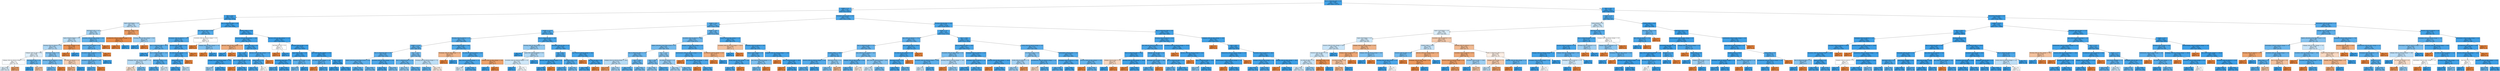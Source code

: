 digraph Tree {
node [shape=box, style="filled", color="black"] ;
0 [label="due_vs_submission_date <= 0.5\ngini = 0.083\nsamples = 153943\nvalue = [6670, 147273]", fillcolor="#399de5f3"] ;
1 [label="weight <= 1.5\ngini = 0.126\nsamples = 70923\nvalue = [4778, 66145]", fillcolor="#399de5ed"] ;
0 -> 1 [labeldistance=2.5, labelangle=45, headlabel="True"] ;
2 [label="date <= 33.0\ngini = 0.037\nsamples = 19112\nvalue = [363, 18749]", fillcolor="#399de5fa"] ;
1 -> 2 ;
3 [label="region_South Region <= 0.5\ngini = 0.474\nsamples = 262\nvalue = [101, 161]", fillcolor="#399de55f"] ;
2 -> 3 ;
4 [label="imd_band_0-10% <= 0.5\ngini = 0.458\nsamples = 245\nvalue = [87, 158]", fillcolor="#399de573"] ;
3 -> 4 ;
5 [label="region_Yorkshire Region <= 0.5\ngini = 0.478\nsamples = 203\nvalue = [80, 123]", fillcolor="#399de559"] ;
4 -> 5 ;
6 [label="forumng_clicks_by_interval <= 0.5\ngini = 0.467\nsamples = 194\nvalue = [72, 122]", fillcolor="#399de569"] ;
5 -> 6 ;
7 [label="subpage_clicks_by_days <= 9.5\ngini = 0.496\nsamples = 103\nvalue = [47, 56]", fillcolor="#399de529"] ;
6 -> 7 ;
8 [label="subpage_clicks_by_interval_change <= 7.5\ngini = 0.5\nsamples = 91\nvalue = [45, 46]", fillcolor="#399de506"] ;
7 -> 8 ;
9 [label="gini = 0.495\nsamples = 80\nvalue = [36, 44]", fillcolor="#399de52e"] ;
8 -> 9 ;
10 [label="gini = 0.298\nsamples = 11\nvalue = [9, 2]", fillcolor="#e58139c6"] ;
8 -> 10 ;
11 [label="imd_band_60-70% <= 0.5\ngini = 0.278\nsamples = 12\nvalue = [2, 10]", fillcolor="#399de5cc"] ;
7 -> 11 ;
12 [label="gini = 0.0\nsamples = 9\nvalue = [0, 9]", fillcolor="#399de5ff"] ;
11 -> 12 ;
13 [label="gini = 0.444\nsamples = 3\nvalue = [2, 1]", fillcolor="#e581397f"] ;
11 -> 13 ;
14 [label="imd_band_10-20% <= 0.5\ngini = 0.399\nsamples = 91\nvalue = [25, 66]", fillcolor="#399de59e"] ;
6 -> 14 ;
15 [label="forumng_clicks_by_interval <= 110.5\ngini = 0.341\nsamples = 78\nvalue = [17, 61]", fillcolor="#399de5b8"] ;
14 -> 15 ;
16 [label="gini = 0.317\nsamples = 76\nvalue = [15, 61]", fillcolor="#399de5c0"] ;
15 -> 16 ;
17 [label="gini = 0.0\nsamples = 2\nvalue = [2, 0]", fillcolor="#e58139ff"] ;
15 -> 17 ;
18 [label="url_clicks_by_interval <= 2.5\ngini = 0.473\nsamples = 13\nvalue = [8, 5]", fillcolor="#e5813960"] ;
14 -> 18 ;
19 [label="gini = 0.397\nsamples = 11\nvalue = [8, 3]", fillcolor="#e581399f"] ;
18 -> 19 ;
20 [label="gini = 0.0\nsamples = 2\nvalue = [0, 2]", fillcolor="#399de5ff"] ;
18 -> 20 ;
21 [label="num_of_prev_attempts <= 0.5\ngini = 0.198\nsamples = 9\nvalue = [8, 1]", fillcolor="#e58139df"] ;
5 -> 21 ;
22 [label="gini = 0.0\nsamples = 8\nvalue = [8, 0]", fillcolor="#e58139ff"] ;
21 -> 22 ;
23 [label="gini = 0.0\nsamples = 1\nvalue = [0, 1]", fillcolor="#399de5ff"] ;
21 -> 23 ;
24 [label="oucontent_clicks_by_days_change <= 92.0\ngini = 0.278\nsamples = 42\nvalue = [7, 35]", fillcolor="#399de5cc"] ;
4 -> 24 ;
25 [label="region_South West Region <= 0.5\ngini = 0.25\nsamples = 41\nvalue = [6, 35]", fillcolor="#399de5d3"] ;
24 -> 25 ;
26 [label="oucontent_clicks_by_interval <= 47.5\ngini = 0.219\nsamples = 40\nvalue = [5, 35]", fillcolor="#399de5db"] ;
25 -> 26 ;
27 [label="oucontent_clicks_by_interval <= 45.0\ngini = 0.311\nsamples = 26\nvalue = [5, 21]", fillcolor="#399de5c2"] ;
26 -> 27 ;
28 [label="gini = 0.219\nsamples = 24\nvalue = [3, 21]", fillcolor="#399de5db"] ;
27 -> 28 ;
29 [label="gini = 0.0\nsamples = 2\nvalue = [2, 0]", fillcolor="#e58139ff"] ;
27 -> 29 ;
30 [label="gini = 0.0\nsamples = 14\nvalue = [0, 14]", fillcolor="#399de5ff"] ;
26 -> 30 ;
31 [label="gini = 0.0\nsamples = 1\nvalue = [1, 0]", fillcolor="#e58139ff"] ;
25 -> 31 ;
32 [label="gini = 0.0\nsamples = 1\nvalue = [1, 0]", fillcolor="#e58139ff"] ;
24 -> 32 ;
33 [label="imd_band_70-80% <= 0.5\ngini = 0.291\nsamples = 17\nvalue = [14, 3]", fillcolor="#e58139c8"] ;
3 -> 33 ;
34 [label="oucollaborate_clicks_by_interval_change <= 1.5\ngini = 0.133\nsamples = 14\nvalue = [13, 1]", fillcolor="#e58139eb"] ;
33 -> 34 ;
35 [label="gini = 0.0\nsamples = 13\nvalue = [13, 0]", fillcolor="#e58139ff"] ;
34 -> 35 ;
36 [label="gini = 0.0\nsamples = 1\nvalue = [0, 1]", fillcolor="#399de5ff"] ;
34 -> 36 ;
37 [label="forumng_clicks_by_days_change <= 33.0\ngini = 0.444\nsamples = 3\nvalue = [1, 2]", fillcolor="#399de57f"] ;
33 -> 37 ;
38 [label="gini = 0.0\nsamples = 2\nvalue = [0, 2]", fillcolor="#399de5ff"] ;
37 -> 38 ;
39 [label="gini = 0.0\nsamples = 1\nvalue = [1, 0]", fillcolor="#e58139ff"] ;
37 -> 39 ;
40 [label="due_vs_submission_date <= -6.5\ngini = 0.027\nsamples = 18850\nvalue = [262, 18588]", fillcolor="#399de5fb"] ;
2 -> 40 ;
41 [label="quiz_clicks_by_days <= 41.0\ngini = 0.19\nsamples = 638\nvalue = [68, 570]", fillcolor="#399de5e1"] ;
40 -> 41 ;
42 [label="homepage_clicks_by_interval <= 10.5\ngini = 0.178\nsamples = 626\nvalue = [62, 564]", fillcolor="#399de5e3"] ;
41 -> 42 ;
43 [label="due_vs_submission_date <= -85.5\ngini = 0.246\nsamples = 321\nvalue = [46, 275]", fillcolor="#399de5d4"] ;
42 -> 43 ;
44 [label="gini = 0.0\nsamples = 56\nvalue = [0, 56]", fillcolor="#399de5ff"] ;
43 -> 44 ;
45 [label="due_vs_submission_date <= -24.5\ngini = 0.287\nsamples = 265\nvalue = [46, 219]", fillcolor="#399de5c9"] ;
43 -> 45 ;
46 [label="homepage_clicks_by_interval_change <= -2.0\ngini = 0.475\nsamples = 62\nvalue = [24, 38]", fillcolor="#399de55e"] ;
45 -> 46 ;
47 [label="gini = 0.49\nsamples = 28\nvalue = [16, 12]", fillcolor="#e5813940"] ;
46 -> 47 ;
48 [label="gini = 0.36\nsamples = 34\nvalue = [8, 26]", fillcolor="#399de5b1"] ;
46 -> 48 ;
49 [label="imd_band_70-80% <= 0.5\ngini = 0.193\nsamples = 203\nvalue = [22, 181]", fillcolor="#399de5e0"] ;
45 -> 49 ;
50 [label="gini = 0.168\nsamples = 194\nvalue = [18, 176]", fillcolor="#399de5e5"] ;
49 -> 50 ;
51 [label="gini = 0.494\nsamples = 9\nvalue = [4, 5]", fillcolor="#399de533"] ;
49 -> 51 ;
52 [label="forumng_clicks_by_days <= 81.0\ngini = 0.099\nsamples = 305\nvalue = [16, 289]", fillcolor="#399de5f1"] ;
42 -> 52 ;
53 [label="url_clicks_by_days_change <= 0.5\ngini = 0.094\nsamples = 304\nvalue = [15, 289]", fillcolor="#399de5f2"] ;
52 -> 53 ;
54 [label="region_Wales <= 0.5\ngini = 0.088\nsamples = 303\nvalue = [14, 289]", fillcolor="#399de5f3"] ;
53 -> 54 ;
55 [label="gini = 0.077\nsamples = 298\nvalue = [12, 286]", fillcolor="#399de5f4"] ;
54 -> 55 ;
56 [label="gini = 0.48\nsamples = 5\nvalue = [2, 3]", fillcolor="#399de555"] ;
54 -> 56 ;
57 [label="gini = 0.0\nsamples = 1\nvalue = [1, 0]", fillcolor="#e58139ff"] ;
53 -> 57 ;
58 [label="gini = 0.0\nsamples = 1\nvalue = [1, 0]", fillcolor="#e58139ff"] ;
52 -> 58 ;
59 [label="oucontent_clicks_by_interval_change <= 3.0\ngini = 0.5\nsamples = 12\nvalue = [6, 6]", fillcolor="#e5813900"] ;
41 -> 59 ;
60 [label="gini = 0.0\nsamples = 4\nvalue = [4, 0]", fillcolor="#e58139ff"] ;
59 -> 60 ;
61 [label="subpage_clicks_by_days_change <= -2.0\ngini = 0.375\nsamples = 8\nvalue = [2, 6]", fillcolor="#399de5aa"] ;
59 -> 61 ;
62 [label="gini = 0.0\nsamples = 2\nvalue = [2, 0]", fillcolor="#e58139ff"] ;
61 -> 62 ;
63 [label="gini = 0.0\nsamples = 6\nvalue = [0, 6]", fillcolor="#399de5ff"] ;
61 -> 63 ;
64 [label="studied_credits <= 52.5\ngini = 0.021\nsamples = 18212\nvalue = [194, 18018]", fillcolor="#399de5fc"] ;
40 -> 64 ;
65 [label="resource_clicks_by_days_change <= -20.0\ngini = 0.068\nsamples = 1635\nvalue = [58, 1577]", fillcolor="#399de5f6"] ;
64 -> 65 ;
66 [label="glossary_clicks_by_days_change <= -0.5\ngini = 0.375\nsamples = 4\nvalue = [3, 1]", fillcolor="#e58139aa"] ;
65 -> 66 ;
67 [label="gini = 0.0\nsamples = 1\nvalue = [0, 1]", fillcolor="#399de5ff"] ;
66 -> 67 ;
68 [label="gini = 0.0\nsamples = 3\nvalue = [3, 0]", fillcolor="#e58139ff"] ;
66 -> 68 ;
69 [label="imd_band_0-10% <= 0.5\ngini = 0.065\nsamples = 1631\nvalue = [55, 1576]", fillcolor="#399de5f6"] ;
65 -> 69 ;
70 [label="date <= 225.5\ngini = 0.054\nsamples = 1440\nvalue = [40, 1400]", fillcolor="#399de5f8"] ;
69 -> 70 ;
71 [label="subpage_clicks_by_interval_change <= -33.5\ngini = 0.036\nsamples = 1077\nvalue = [20, 1057]", fillcolor="#399de5fa"] ;
70 -> 71 ;
72 [label="gini = 0.444\nsamples = 3\nvalue = [1, 2]", fillcolor="#399de57f"] ;
71 -> 72 ;
73 [label="gini = 0.035\nsamples = 1074\nvalue = [19, 1055]", fillcolor="#399de5fa"] ;
71 -> 73 ;
74 [label="due_vs_submission_date <= -3.0\ngini = 0.104\nsamples = 363\nvalue = [20, 343]", fillcolor="#399de5f0"] ;
70 -> 74 ;
75 [label="gini = 0.0\nsamples = 2\nvalue = [2, 0]", fillcolor="#e58139ff"] ;
74 -> 75 ;
76 [label="gini = 0.095\nsamples = 361\nvalue = [18, 343]", fillcolor="#399de5f2"] ;
74 -> 76 ;
77 [label="glossary_clicks_by_days_change <= 4.5\ngini = 0.145\nsamples = 191\nvalue = [15, 176]", fillcolor="#399de5e9"] ;
69 -> 77 ;
78 [label="region_Wales <= 0.5\ngini = 0.137\nsamples = 190\nvalue = [14, 176]", fillcolor="#399de5eb"] ;
77 -> 78 ;
79 [label="gini = 0.121\nsamples = 186\nvalue = [12, 174]", fillcolor="#399de5ed"] ;
78 -> 79 ;
80 [label="gini = 0.5\nsamples = 4\nvalue = [2, 2]", fillcolor="#e5813900"] ;
78 -> 80 ;
81 [label="gini = 0.0\nsamples = 1\nvalue = [1, 0]", fillcolor="#e58139ff"] ;
77 -> 81 ;
82 [label="glossary_clicks_by_days_change <= -11.5\ngini = 0.016\nsamples = 16577\nvalue = [136, 16441]", fillcolor="#399de5fd"] ;
64 -> 82 ;
83 [label="imd_band_60-70% <= 0.5\ngini = 0.5\nsamples = 2\nvalue = [1, 1]", fillcolor="#e5813900"] ;
82 -> 83 ;
84 [label="gini = 0.0\nsamples = 1\nvalue = [1, 0]", fillcolor="#e58139ff"] ;
83 -> 84 ;
85 [label="gini = 0.0\nsamples = 1\nvalue = [0, 1]", fillcolor="#399de5ff"] ;
83 -> 85 ;
86 [label="forumng_clicks_by_days <= 6.5\ngini = 0.016\nsamples = 16575\nvalue = [135, 16440]", fillcolor="#399de5fd"] ;
82 -> 86 ;
87 [label="page_clicks_by_days <= 8.0\ngini = 0.025\nsamples = 8233\nvalue = [103, 8130]", fillcolor="#399de5fc"] ;
86 -> 87 ;
88 [label="assessment_type_CMA <= 0.5\ngini = 0.024\nsamples = 8220\nvalue = [101, 8119]", fillcolor="#399de5fc"] ;
87 -> 88 ;
89 [label="gini = 0.134\nsamples = 69\nvalue = [5, 64]", fillcolor="#399de5eb"] ;
88 -> 89 ;
90 [label="gini = 0.023\nsamples = 8151\nvalue = [96, 8055]", fillcolor="#399de5fc"] ;
88 -> 90 ;
91 [label="subpage_clicks_by_days <= 42.0\ngini = 0.26\nsamples = 13\nvalue = [2, 11]", fillcolor="#399de5d1"] ;
87 -> 91 ;
92 [label="gini = 0.346\nsamples = 9\nvalue = [2, 7]", fillcolor="#399de5b6"] ;
91 -> 92 ;
93 [label="gini = 0.0\nsamples = 4\nvalue = [0, 4]", fillcolor="#399de5ff"] ;
91 -> 93 ;
94 [label="quiz_clicks_by_days_change <= -37.5\ngini = 0.008\nsamples = 8342\nvalue = [32, 8310]", fillcolor="#399de5fe"] ;
86 -> 94 ;
95 [label="url_clicks_by_days_change <= -5.0\ngini = 0.219\nsamples = 16\nvalue = [2, 14]", fillcolor="#399de5db"] ;
94 -> 95 ;
96 [label="gini = 0.0\nsamples = 1\nvalue = [1, 0]", fillcolor="#e58139ff"] ;
95 -> 96 ;
97 [label="gini = 0.124\nsamples = 15\nvalue = [1, 14]", fillcolor="#399de5ed"] ;
95 -> 97 ;
98 [label="date <= 155.5\ngini = 0.007\nsamples = 8326\nvalue = [30, 8296]", fillcolor="#399de5fe"] ;
94 -> 98 ;
99 [label="gini = 0.003\nsamples = 5377\nvalue = [8, 5369]", fillcolor="#399de5ff"] ;
98 -> 99 ;
100 [label="gini = 0.015\nsamples = 2949\nvalue = [22, 2927]", fillcolor="#399de5fd"] ;
98 -> 100 ;
101 [label="homepage_clicks_by_days <= 9.5\ngini = 0.156\nsamples = 51811\nvalue = [4415, 47396]", fillcolor="#399de5e7"] ;
1 -> 101 ;
102 [label="weight <= 19.0\ngini = 0.227\nsamples = 17645\nvalue = [2306, 15339]", fillcolor="#399de5d9"] ;
101 -> 102 ;
103 [label="weight <= 17.75\ngini = 0.188\nsamples = 11165\nvalue = [1172, 9993]", fillcolor="#399de5e1"] ;
102 -> 103 ;
104 [label="forumng_clicks_by_interval <= 3.5\ngini = 0.224\nsamples = 7266\nvalue = [936, 6330]", fillcolor="#399de5d9"] ;
103 -> 104 ;
105 [label="weight <= 11.25\ngini = 0.258\nsamples = 4569\nvalue = [696, 3873]", fillcolor="#399de5d1"] ;
104 -> 105 ;
106 [label="due_vs_submission_date <= -0.5\ngini = 0.233\nsamples = 3701\nvalue = [497, 3204]", fillcolor="#399de5d7"] ;
105 -> 106 ;
107 [label="highest_education_Lower Than A Level <= 0.5\ngini = 0.249\nsamples = 3040\nvalue = [442, 2598]", fillcolor="#399de5d4"] ;
106 -> 107 ;
108 [label="gini = 0.226\nsamples = 2218\nvalue = [288, 1930]", fillcolor="#399de5d9"] ;
107 -> 108 ;
109 [label="gini = 0.304\nsamples = 822\nvalue = [154, 668]", fillcolor="#399de5c4"] ;
107 -> 109 ;
110 [label="oucontent_clicks_by_days_change <= 13.5\ngini = 0.153\nsamples = 661\nvalue = [55, 606]", fillcolor="#399de5e8"] ;
106 -> 110 ;
111 [label="gini = 0.132\nsamples = 606\nvalue = [43, 563]", fillcolor="#399de5ec"] ;
110 -> 111 ;
112 [label="gini = 0.341\nsamples = 55\nvalue = [12, 43]", fillcolor="#399de5b8"] ;
110 -> 112 ;
113 [label="date <= 102.0\ngini = 0.353\nsamples = 868\nvalue = [199, 669]", fillcolor="#399de5b3"] ;
105 -> 113 ;
114 [label="due_vs_submission_date <= -7.5\ngini = 0.3\nsamples = 685\nvalue = [126, 559]", fillcolor="#399de5c6"] ;
113 -> 114 ;
115 [label="gini = 0.422\nsamples = 152\nvalue = [46, 106]", fillcolor="#399de590"] ;
114 -> 115 ;
116 [label="gini = 0.255\nsamples = 533\nvalue = [80, 453]", fillcolor="#399de5d2"] ;
114 -> 116 ;
117 [label="forumng_clicks_by_interval_change <= -7.5\ngini = 0.48\nsamples = 183\nvalue = [73, 110]", fillcolor="#399de556"] ;
113 -> 117 ;
118 [label="gini = 0.271\nsamples = 68\nvalue = [11, 57]", fillcolor="#399de5ce"] ;
117 -> 118 ;
119 [label="gini = 0.497\nsamples = 115\nvalue = [62, 53]", fillcolor="#e5813925"] ;
117 -> 119 ;
120 [label="due_vs_submission_date <= -38.5\ngini = 0.162\nsamples = 2697\nvalue = [240, 2457]", fillcolor="#399de5e6"] ;
104 -> 120 ;
121 [label="homepage_clicks_by_days_change <= 1.5\ngini = 0.408\nsamples = 7\nvalue = [5, 2]", fillcolor="#e5813999"] ;
120 -> 121 ;
122 [label="gini = 0.0\nsamples = 5\nvalue = [5, 0]", fillcolor="#e58139ff"] ;
121 -> 122 ;
123 [label="gini = 0.0\nsamples = 2\nvalue = [0, 2]", fillcolor="#399de5ff"] ;
121 -> 123 ;
124 [label="url_clicks_by_interval_change <= 18.5\ngini = 0.159\nsamples = 2690\nvalue = [235, 2455]", fillcolor="#399de5e7"] ;
120 -> 124 ;
125 [label="page_clicks_by_interval_change <= -7.5\ngini = 0.157\nsamples = 2685\nvalue = [231, 2454]", fillcolor="#399de5e7"] ;
124 -> 125 ;
126 [label="gini = 0.496\nsamples = 11\nvalue = [5, 6]", fillcolor="#399de52a"] ;
125 -> 126 ;
127 [label="gini = 0.155\nsamples = 2674\nvalue = [226, 2448]", fillcolor="#399de5e7"] ;
125 -> 127 ;
128 [label="subpage_clicks_by_days_change <= 10.0\ngini = 0.32\nsamples = 5\nvalue = [4, 1]", fillcolor="#e58139bf"] ;
124 -> 128 ;
129 [label="gini = 0.0\nsamples = 1\nvalue = [0, 1]", fillcolor="#399de5ff"] ;
128 -> 129 ;
130 [label="gini = 0.0\nsamples = 4\nvalue = [4, 0]", fillcolor="#e58139ff"] ;
128 -> 130 ;
131 [label="due_vs_submission_date <= -29.5\ngini = 0.114\nsamples = 3899\nvalue = [236, 3663]", fillcolor="#399de5ef"] ;
103 -> 131 ;
132 [label="forumng_clicks_by_days_change <= -7.0\ngini = 0.424\nsamples = 82\nvalue = [25, 57]", fillcolor="#399de58f"] ;
131 -> 132 ;
133 [label="gini = 0.0\nsamples = 15\nvalue = [0, 15]", fillcolor="#399de5ff"] ;
132 -> 133 ;
134 [label="region_West Midlands Region <= 0.5\ngini = 0.468\nsamples = 67\nvalue = [25, 42]", fillcolor="#399de567"] ;
132 -> 134 ;
135 [label="oucontent_clicks_by_interval_change <= -0.5\ngini = 0.49\nsamples = 58\nvalue = [25, 33]", fillcolor="#399de53e"] ;
134 -> 135 ;
136 [label="gini = 0.0\nsamples = 7\nvalue = [0, 7]", fillcolor="#399de5ff"] ;
135 -> 136 ;
137 [label="gini = 0.5\nsamples = 51\nvalue = [25, 26]", fillcolor="#399de50a"] ;
135 -> 137 ;
138 [label="gini = 0.0\nsamples = 9\nvalue = [0, 9]", fillcolor="#399de5ff"] ;
134 -> 138 ;
139 [label="homepage_clicks_by_days <= 1.5\ngini = 0.104\nsamples = 3817\nvalue = [211, 3606]", fillcolor="#399de5f0"] ;
131 -> 139 ;
140 [label="date <= 85.5\ngini = 0.158\nsamples = 877\nvalue = [76, 801]", fillcolor="#399de5e7"] ;
139 -> 140 ;
141 [label="glossary_clicks_by_interval_change <= 2.5\ngini = 0.065\nsamples = 299\nvalue = [10, 289]", fillcolor="#399de5f6"] ;
140 -> 141 ;
142 [label="gini = 0.059\nsamples = 298\nvalue = [9, 289]", fillcolor="#399de5f7"] ;
141 -> 142 ;
143 [label="gini = 0.0\nsamples = 1\nvalue = [1, 0]", fillcolor="#e58139ff"] ;
141 -> 143 ;
144 [label="imd_band_0-10% <= 0.5\ngini = 0.202\nsamples = 578\nvalue = [66, 512]", fillcolor="#399de5de"] ;
140 -> 144 ;
145 [label="gini = 0.174\nsamples = 487\nvalue = [47, 440]", fillcolor="#399de5e4"] ;
144 -> 145 ;
146 [label="gini = 0.33\nsamples = 91\nvalue = [19, 72]", fillcolor="#399de5bc"] ;
144 -> 146 ;
147 [label="quiz_clicks_by_interval_change <= -85.0\ngini = 0.088\nsamples = 2940\nvalue = [135, 2805]", fillcolor="#399de5f3"] ;
139 -> 147 ;
148 [label="gini = 0.0\nsamples = 1\nvalue = [1, 0]", fillcolor="#e58139ff"] ;
147 -> 148 ;
149 [label="url_clicks_by_days <= 8.0\ngini = 0.087\nsamples = 2939\nvalue = [134, 2805]", fillcolor="#399de5f3"] ;
147 -> 149 ;
150 [label="gini = 0.086\nsamples = 2938\nvalue = [133, 2805]", fillcolor="#399de5f3"] ;
149 -> 150 ;
151 [label="gini = 0.0\nsamples = 1\nvalue = [1, 0]", fillcolor="#e58139ff"] ;
149 -> 151 ;
152 [label="weight <= 26.5\ngini = 0.289\nsamples = 6480\nvalue = [1134, 5346]", fillcolor="#399de5c9"] ;
102 -> 152 ;
153 [label="oucontent_clicks_by_interval <= 86.5\ngini = 0.326\nsamples = 5121\nvalue = [1048, 4073]", fillcolor="#399de5bd"] ;
152 -> 153 ;
154 [label="highest_education_Lower Than A Level <= 0.5\ngini = 0.343\nsamples = 4517\nvalue = [991, 3526]", fillcolor="#399de5b7"] ;
153 -> 154 ;
155 [label="due_vs_submission_date <= -17.5\ngini = 0.311\nsamples = 3167\nvalue = [609, 2558]", fillcolor="#399de5c2"] ;
154 -> 155 ;
156 [label="subpage_clicks_by_interval_change <= -38.5\ngini = 0.475\nsamples = 165\nvalue = [64, 101]", fillcolor="#399de55d"] ;
155 -> 156 ;
157 [label="gini = 0.245\nsamples = 14\nvalue = [12, 2]", fillcolor="#e58139d4"] ;
156 -> 157 ;
158 [label="gini = 0.452\nsamples = 151\nvalue = [52, 99]", fillcolor="#399de579"] ;
156 -> 158 ;
159 [label="date <= 120.0\ngini = 0.297\nsamples = 3002\nvalue = [545, 2457]", fillcolor="#399de5c6"] ;
155 -> 159 ;
160 [label="gini = 0.225\nsamples = 1155\nvalue = [149, 1006]", fillcolor="#399de5d9"] ;
159 -> 160 ;
161 [label="gini = 0.337\nsamples = 1847\nvalue = [396, 1451]", fillcolor="#399de5b9"] ;
159 -> 161 ;
162 [label="date <= 113.5\ngini = 0.406\nsamples = 1350\nvalue = [382, 968]", fillcolor="#399de59a"] ;
154 -> 162 ;
163 [label="date <= 109.5\ngini = 0.347\nsamples = 524\nvalue = [117, 407]", fillcolor="#399de5b6"] ;
162 -> 163 ;
164 [label="gini = 0.406\nsamples = 353\nvalue = [100, 253]", fillcolor="#399de59a"] ;
163 -> 164 ;
165 [label="gini = 0.179\nsamples = 171\nvalue = [17, 154]", fillcolor="#399de5e3"] ;
163 -> 165 ;
166 [label="url_clicks_by_interval <= 2.5\ngini = 0.436\nsamples = 826\nvalue = [265, 561]", fillcolor="#399de587"] ;
162 -> 166 ;
167 [label="gini = 0.45\nsamples = 692\nvalue = [237, 455]", fillcolor="#399de57a"] ;
166 -> 167 ;
168 [label="gini = 0.331\nsamples = 134\nvalue = [28, 106]", fillcolor="#399de5bc"] ;
166 -> 168 ;
169 [label="dataplus_clicks_by_days_change <= 3.5\ngini = 0.171\nsamples = 604\nvalue = [57, 547]", fillcolor="#399de5e4"] ;
153 -> 169 ;
170 [label="questionnaire_clicks_by_interval_change <= -13.5\ngini = 0.164\nsamples = 600\nvalue = [54, 546]", fillcolor="#399de5e6"] ;
169 -> 170 ;
171 [label="gini = 0.0\nsamples = 2\nvalue = [2, 0]", fillcolor="#e58139ff"] ;
170 -> 171 ;
172 [label="quiz_clicks_by_interval_change <= -436.0\ngini = 0.159\nsamples = 598\nvalue = [52, 546]", fillcolor="#399de5e7"] ;
170 -> 172 ;
173 [label="gini = 0.0\nsamples = 2\nvalue = [2, 0]", fillcolor="#e58139ff"] ;
172 -> 173 ;
174 [label="gini = 0.154\nsamples = 596\nvalue = [50, 546]", fillcolor="#399de5e8"] ;
172 -> 174 ;
175 [label="url_clicks_by_interval_change <= 15.5\ngini = 0.375\nsamples = 4\nvalue = [3, 1]", fillcolor="#e58139aa"] ;
169 -> 175 ;
176 [label="gini = 0.0\nsamples = 3\nvalue = [3, 0]", fillcolor="#e58139ff"] ;
175 -> 176 ;
177 [label="gini = 0.0\nsamples = 1\nvalue = [0, 1]", fillcolor="#399de5ff"] ;
175 -> 177 ;
178 [label="ouwiki_clicks_by_days_change <= -5.5\ngini = 0.119\nsamples = 1359\nvalue = [86, 1273]", fillcolor="#399de5ee"] ;
152 -> 178 ;
179 [label="oucontent_clicks_by_interval_change <= -321.0\ngini = 0.444\nsamples = 3\nvalue = [2, 1]", fillcolor="#e581397f"] ;
178 -> 179 ;
180 [label="gini = 0.0\nsamples = 1\nvalue = [0, 1]", fillcolor="#399de5ff"] ;
179 -> 180 ;
181 [label="gini = 0.0\nsamples = 2\nvalue = [2, 0]", fillcolor="#e58139ff"] ;
179 -> 181 ;
182 [label="oucontent_clicks_by_interval <= 19.5\ngini = 0.116\nsamples = 1356\nvalue = [84, 1272]", fillcolor="#399de5ee"] ;
178 -> 182 ;
183 [label="region_London Region <= 0.5\ngini = 0.187\nsamples = 411\nvalue = [43, 368]", fillcolor="#399de5e1"] ;
182 -> 183 ;
184 [label="ouwiki_clicks_by_days_change <= 79.0\ngini = 0.159\nsamples = 368\nvalue = [32, 336]", fillcolor="#399de5e7"] ;
183 -> 184 ;
185 [label="gini = 0.155\nsamples = 367\nvalue = [31, 336]", fillcolor="#399de5e7"] ;
184 -> 185 ;
186 [label="gini = 0.0\nsamples = 1\nvalue = [1, 0]", fillcolor="#e58139ff"] ;
184 -> 186 ;
187 [label="quiz_clicks_by_interval_change <= 1.5\ngini = 0.381\nsamples = 43\nvalue = [11, 32]", fillcolor="#399de5a7"] ;
183 -> 187 ;
188 [label="gini = 0.343\nsamples = 41\nvalue = [9, 32]", fillcolor="#399de5b7"] ;
187 -> 188 ;
189 [label="gini = 0.0\nsamples = 2\nvalue = [2, 0]", fillcolor="#e58139ff"] ;
187 -> 189 ;
190 [label="dualpane_clicks_by_interval_change <= -18.0\ngini = 0.083\nsamples = 945\nvalue = [41, 904]", fillcolor="#399de5f3"] ;
182 -> 190 ;
191 [label="gini = 0.0\nsamples = 1\nvalue = [1, 0]", fillcolor="#e58139ff"] ;
190 -> 191 ;
192 [label="due_vs_submission_date <= -89.5\ngini = 0.081\nsamples = 944\nvalue = [40, 904]", fillcolor="#399de5f4"] ;
190 -> 192 ;
193 [label="gini = 0.0\nsamples = 1\nvalue = [1, 0]", fillcolor="#e58139ff"] ;
192 -> 193 ;
194 [label="gini = 0.079\nsamples = 943\nvalue = [39, 904]", fillcolor="#399de5f4"] ;
192 -> 194 ;
195 [label="forumng_clicks_by_days <= 16.5\ngini = 0.116\nsamples = 34166\nvalue = [2109, 32057]", fillcolor="#399de5ee"] ;
101 -> 195 ;
196 [label="weight <= 2.5\ngini = 0.146\nsamples = 18874\nvalue = [1500, 17374]", fillcolor="#399de5e9"] ;
195 -> 196 ;
197 [label="quiz_clicks_by_interval <= 173.5\ngini = 0.257\nsamples = 1831\nvalue = [277, 1554]", fillcolor="#399de5d2"] ;
196 -> 197 ;
198 [label="due_vs_submission_date <= -2.5\ngini = 0.284\nsamples = 1495\nvalue = [256, 1239]", fillcolor="#399de5ca"] ;
197 -> 198 ;
199 [label="studied_credits <= 140.0\ngini = 0.219\nsamples = 727\nvalue = [91, 636]", fillcolor="#399de5db"] ;
198 -> 199 ;
200 [label="resource_clicks_by_interval_change <= 10.5\ngini = 0.196\nsamples = 671\nvalue = [74, 597]", fillcolor="#399de5df"] ;
199 -> 200 ;
201 [label="gini = 0.224\nsamples = 546\nvalue = [70, 476]", fillcolor="#399de5da"] ;
200 -> 201 ;
202 [label="gini = 0.062\nsamples = 125\nvalue = [4, 121]", fillcolor="#399de5f7"] ;
200 -> 202 ;
203 [label="imd_band_20-30% <= 0.5\ngini = 0.423\nsamples = 56\nvalue = [17, 39]", fillcolor="#399de590"] ;
199 -> 203 ;
204 [label="gini = 0.37\nsamples = 49\nvalue = [12, 37]", fillcolor="#399de5ac"] ;
203 -> 204 ;
205 [label="gini = 0.408\nsamples = 7\nvalue = [5, 2]", fillcolor="#e5813999"] ;
203 -> 205 ;
206 [label="quiz_clicks_by_days_change <= 40.5\ngini = 0.337\nsamples = 768\nvalue = [165, 603]", fillcolor="#399de5b9"] ;
198 -> 206 ;
207 [label="subpage_clicks_by_days_change <= 55.0\ngini = 0.253\nsamples = 343\nvalue = [51, 292]", fillcolor="#399de5d2"] ;
206 -> 207 ;
208 [label="gini = 0.234\nsamples = 332\nvalue = [45, 287]", fillcolor="#399de5d7"] ;
207 -> 208 ;
209 [label="gini = 0.496\nsamples = 11\nvalue = [6, 5]", fillcolor="#e581392a"] ;
207 -> 209 ;
210 [label="quiz_clicks_by_interval_change <= 68.5\ngini = 0.393\nsamples = 425\nvalue = [114, 311]", fillcolor="#399de5a2"] ;
206 -> 210 ;
211 [label="gini = 0.489\nsamples = 103\nvalue = [44, 59]", fillcolor="#399de541"] ;
210 -> 211 ;
212 [label="gini = 0.34\nsamples = 322\nvalue = [70, 252]", fillcolor="#399de5b8"] ;
210 -> 212 ;
213 [label="quiz_clicks_by_days <= 1381.5\ngini = 0.117\nsamples = 336\nvalue = [21, 315]", fillcolor="#399de5ee"] ;
197 -> 213 ;
214 [label="url_clicks_by_days_change <= 12.0\ngini = 0.112\nsamples = 335\nvalue = [20, 315]", fillcolor="#399de5ef"] ;
213 -> 214 ;
215 [label="imd_band_20-30% <= 0.5\ngini = 0.107\nsamples = 334\nvalue = [19, 315]", fillcolor="#399de5f0"] ;
214 -> 215 ;
216 [label="gini = 0.083\nsamples = 301\nvalue = [13, 288]", fillcolor="#399de5f3"] ;
215 -> 216 ;
217 [label="gini = 0.298\nsamples = 33\nvalue = [6, 27]", fillcolor="#399de5c6"] ;
215 -> 217 ;
218 [label="gini = 0.0\nsamples = 1\nvalue = [1, 0]", fillcolor="#e58139ff"] ;
214 -> 218 ;
219 [label="gini = 0.0\nsamples = 1\nvalue = [1, 0]", fillcolor="#e58139ff"] ;
213 -> 219 ;
220 [label="date <= 194.5\ngini = 0.133\nsamples = 17043\nvalue = [1223, 15820]", fillcolor="#399de5eb"] ;
196 -> 220 ;
221 [label="due_vs_submission_date <= -20.5\ngini = 0.12\nsamples = 14670\nvalue = [939, 13731]", fillcolor="#399de5ee"] ;
220 -> 221 ;
222 [label="oucontent_clicks_by_days_change <= 0.5\ngini = 0.359\nsamples = 128\nvalue = [30, 98]", fillcolor="#399de5b1"] ;
221 -> 222 ;
223 [label="oucontent_clicks_by_interval_change <= -68.0\ngini = 0.248\nsamples = 76\nvalue = [11, 65]", fillcolor="#399de5d4"] ;
222 -> 223 ;
224 [label="gini = 0.49\nsamples = 14\nvalue = [6, 8]", fillcolor="#399de540"] ;
223 -> 224 ;
225 [label="gini = 0.148\nsamples = 62\nvalue = [5, 57]", fillcolor="#399de5e9"] ;
223 -> 225 ;
226 [label="forumng_clicks_by_interval_change <= -18.0\ngini = 0.464\nsamples = 52\nvalue = [19, 33]", fillcolor="#399de56c"] ;
222 -> 226 ;
227 [label="gini = 0.0\nsamples = 5\nvalue = [5, 0]", fillcolor="#e58139ff"] ;
226 -> 227 ;
228 [label="gini = 0.418\nsamples = 47\nvalue = [14, 33]", fillcolor="#399de593"] ;
226 -> 228 ;
229 [label="homepage_clicks_by_interval <= 24.5\ngini = 0.117\nsamples = 14542\nvalue = [909, 13633]", fillcolor="#399de5ee"] ;
221 -> 229 ;
230 [label="homepage_clicks_by_interval <= 1.5\ngini = 0.15\nsamples = 5995\nvalue = [488, 5507]", fillcolor="#399de5e8"] ;
229 -> 230 ;
231 [label="gini = 0.063\nsamples = 1018\nvalue = [33, 985]", fillcolor="#399de5f6"] ;
230 -> 231 ;
232 [label="gini = 0.166\nsamples = 4977\nvalue = [455, 4522]", fillcolor="#399de5e5"] ;
230 -> 232 ;
233 [label="subpage_clicks_by_days_change <= -135.0\ngini = 0.094\nsamples = 8547\nvalue = [421, 8126]", fillcolor="#399de5f2"] ;
229 -> 233 ;
234 [label="gini = 0.0\nsamples = 2\nvalue = [2, 0]", fillcolor="#e58139ff"] ;
233 -> 234 ;
235 [label="gini = 0.093\nsamples = 8545\nvalue = [419, 8126]", fillcolor="#399de5f2"] ;
233 -> 235 ;
236 [label="ouwiki_clicks_by_interval_change <= -3.5\ngini = 0.211\nsamples = 2373\nvalue = [284, 2089]", fillcolor="#399de5dc"] ;
220 -> 236 ;
237 [label="url_clicks_by_days <= 2.5\ngini = 0.398\nsamples = 248\nvalue = [68, 180]", fillcolor="#399de59f"] ;
236 -> 237 ;
238 [label="ouwiki_clicks_by_interval <= 7.5\ngini = 0.455\nsamples = 160\nvalue = [56, 104]", fillcolor="#399de576"] ;
237 -> 238 ;
239 [label="gini = 0.437\nsamples = 152\nvalue = [49, 103]", fillcolor="#399de586"] ;
238 -> 239 ;
240 [label="gini = 0.219\nsamples = 8\nvalue = [7, 1]", fillcolor="#e58139db"] ;
238 -> 240 ;
241 [label="oucollaborate_clicks_by_interval_change <= -4.5\ngini = 0.236\nsamples = 88\nvalue = [12, 76]", fillcolor="#399de5d7"] ;
237 -> 241 ;
242 [label="gini = 0.48\nsamples = 5\nvalue = [3, 2]", fillcolor="#e5813955"] ;
241 -> 242 ;
243 [label="gini = 0.193\nsamples = 83\nvalue = [9, 74]", fillcolor="#399de5e0"] ;
241 -> 243 ;
244 [label="externalquiz_clicks_by_days <= 0.5\ngini = 0.183\nsamples = 2125\nvalue = [216, 1909]", fillcolor="#399de5e2"] ;
236 -> 244 ;
245 [label="homepage_clicks_by_interval <= 43.5\ngini = 0.16\nsamples = 1803\nvalue = [158, 1645]", fillcolor="#399de5e7"] ;
244 -> 245 ;
246 [label="gini = 0.183\nsamples = 1440\nvalue = [147, 1293]", fillcolor="#399de5e2"] ;
245 -> 246 ;
247 [label="gini = 0.059\nsamples = 363\nvalue = [11, 352]", fillcolor="#399de5f7"] ;
245 -> 247 ;
248 [label="resource_clicks_by_days_change <= -10.5\ngini = 0.295\nsamples = 322\nvalue = [58, 264]", fillcolor="#399de5c7"] ;
244 -> 248 ;
249 [label="gini = 0.0\nsamples = 3\nvalue = [3, 0]", fillcolor="#e58139ff"] ;
248 -> 249 ;
250 [label="gini = 0.285\nsamples = 319\nvalue = [55, 264]", fillcolor="#399de5ca"] ;
248 -> 250 ;
251 [label="due_vs_submission_date <= -0.5\ngini = 0.076\nsamples = 15292\nvalue = [609, 14683]", fillcolor="#399de5f4"] ;
195 -> 251 ;
252 [label="forumng_clicks_by_interval <= 80.5\ngini = 0.103\nsamples = 6670\nvalue = [365, 6305]", fillcolor="#399de5f0"] ;
251 -> 252 ;
253 [label="quiz_clicks_by_interval_change <= -1.5\ngini = 0.128\nsamples = 4232\nvalue = [292, 3940]", fillcolor="#399de5ec"] ;
252 -> 253 ;
254 [label="due_vs_submission_date <= -30.5\ngini = 0.057\nsamples = 953\nvalue = [28, 925]", fillcolor="#399de5f7"] ;
253 -> 254 ;
255 [label="subpage_clicks_by_days <= 2.0\ngini = 0.48\nsamples = 5\nvalue = [3, 2]", fillcolor="#e5813955"] ;
254 -> 255 ;
256 [label="gini = 0.0\nsamples = 2\nvalue = [0, 2]", fillcolor="#399de5ff"] ;
255 -> 256 ;
257 [label="gini = 0.0\nsamples = 3\nvalue = [3, 0]", fillcolor="#e58139ff"] ;
255 -> 257 ;
258 [label="forumng_clicks_by_days_change <= -193.0\ngini = 0.051\nsamples = 948\nvalue = [25, 923]", fillcolor="#399de5f8"] ;
254 -> 258 ;
259 [label="gini = 0.0\nsamples = 1\nvalue = [1, 0]", fillcolor="#e58139ff"] ;
258 -> 259 ;
260 [label="gini = 0.049\nsamples = 947\nvalue = [24, 923]", fillcolor="#399de5f8"] ;
258 -> 260 ;
261 [label="subpage_clicks_by_days <= 9.5\ngini = 0.148\nsamples = 3279\nvalue = [264, 3015]", fillcolor="#399de5e9"] ;
253 -> 261 ;
262 [label="homepage_clicks_by_days <= 96.5\ngini = 0.209\nsamples = 1045\nvalue = [124, 921]", fillcolor="#399de5dd"] ;
261 -> 262 ;
263 [label="gini = 0.205\nsamples = 1042\nvalue = [121, 921]", fillcolor="#399de5dd"] ;
262 -> 263 ;
264 [label="gini = 0.0\nsamples = 3\nvalue = [3, 0]", fillcolor="#e58139ff"] ;
262 -> 264 ;
265 [label="due_vs_submission_date <= -8.5\ngini = 0.117\nsamples = 2234\nvalue = [140, 2094]", fillcolor="#399de5ee"] ;
261 -> 265 ;
266 [label="gini = 0.273\nsamples = 129\nvalue = [21, 108]", fillcolor="#399de5cd"] ;
265 -> 266 ;
267 [label="gini = 0.107\nsamples = 2105\nvalue = [119, 1986]", fillcolor="#399de5f0"] ;
265 -> 267 ;
268 [label="oucontent_clicks_by_interval_change <= -767.0\ngini = 0.058\nsamples = 2438\nvalue = [73, 2365]", fillcolor="#399de5f7"] ;
252 -> 268 ;
269 [label="gini = 0.0\nsamples = 1\nvalue = [1, 0]", fillcolor="#e58139ff"] ;
268 -> 269 ;
270 [label="glossary_clicks_by_interval_change <= -24.5\ngini = 0.057\nsamples = 2437\nvalue = [72, 2365]", fillcolor="#399de5f7"] ;
268 -> 270 ;
271 [label="gini = 0.0\nsamples = 1\nvalue = [1, 0]", fillcolor="#e58139ff"] ;
270 -> 271 ;
272 [label="due_vs_submission_date <= -23.5\ngini = 0.057\nsamples = 2436\nvalue = [71, 2365]", fillcolor="#399de5f7"] ;
270 -> 272 ;
273 [label="gini = 0.397\nsamples = 11\nvalue = [3, 8]", fillcolor="#399de59f"] ;
272 -> 273 ;
274 [label="gini = 0.055\nsamples = 2425\nvalue = [68, 2357]", fillcolor="#399de5f8"] ;
272 -> 274 ;
275 [label="dualpane_clicks_by_days_change <= -23.0\ngini = 0.055\nsamples = 8622\nvalue = [244, 8378]", fillcolor="#399de5f8"] ;
251 -> 275 ;
276 [label="gini = 0.0\nsamples = 2\nvalue = [2, 0]", fillcolor="#e58139ff"] ;
275 -> 276 ;
277 [label="date <= 84.5\ngini = 0.055\nsamples = 8620\nvalue = [242, 8378]", fillcolor="#399de5f8"] ;
275 -> 277 ;
278 [label="htmlactivity_clicks_by_interval_change <= 11.0\ngini = 0.034\nsamples = 4632\nvalue = [81, 4551]", fillcolor="#399de5fa"] ;
277 -> 278 ;
279 [label="sharedsubpage_clicks_by_interval_change <= -3.0\ngini = 0.034\nsamples = 4631\nvalue = [80, 4551]", fillcolor="#399de5fb"] ;
278 -> 279 ;
280 [label="gini = 0.0\nsamples = 1\nvalue = [1, 0]", fillcolor="#e58139ff"] ;
279 -> 280 ;
281 [label="gini = 0.034\nsamples = 4630\nvalue = [79, 4551]", fillcolor="#399de5fb"] ;
279 -> 281 ;
282 [label="gini = 0.0\nsamples = 1\nvalue = [1, 0]", fillcolor="#e58139ff"] ;
278 -> 282 ;
283 [label="oucontent_clicks_by_interval <= 106.5\ngini = 0.077\nsamples = 3988\nvalue = [161, 3827]", fillcolor="#399de5f4"] ;
277 -> 283 ;
284 [label="subpage_clicks_by_days_change <= 0.5\ngini = 0.104\nsamples = 2539\nvalue = [140, 2399]", fillcolor="#399de5f0"] ;
283 -> 284 ;
285 [label="gini = 0.073\nsamples = 1637\nvalue = [62, 1575]", fillcolor="#399de5f5"] ;
284 -> 285 ;
286 [label="gini = 0.158\nsamples = 902\nvalue = [78, 824]", fillcolor="#399de5e7"] ;
284 -> 286 ;
287 [label="subpage_clicks_by_days_change <= -84.5\ngini = 0.029\nsamples = 1449\nvalue = [21, 1428]", fillcolor="#399de5fb"] ;
283 -> 287 ;
288 [label="gini = 0.0\nsamples = 1\nvalue = [1, 0]", fillcolor="#e58139ff"] ;
287 -> 288 ;
289 [label="gini = 0.027\nsamples = 1448\nvalue = [20, 1428]", fillcolor="#399de5fb"] ;
287 -> 289 ;
290 [label="date <= 19.5\ngini = 0.045\nsamples = 83020\nvalue = [1892, 81128]", fillcolor="#399de5f9"] ;
0 -> 290 [labeldistance=2.5, labelangle=-45, headlabel="False"] ;
291 [label="weight <= 1.0\ngini = 0.177\nsamples = 6173\nvalue = [606, 5567]", fillcolor="#399de5e3"] ;
290 -> 291 ;
292 [label="region_Ireland <= 0.5\ngini = 0.488\nsamples = 1349\nvalue = [571, 778]", fillcolor="#399de544"] ;
291 -> 292 ;
293 [label="region_South Region <= 0.5\ngini = 0.495\nsamples = 1244\nvalue = [559, 685]", fillcolor="#399de52f"] ;
292 -> 293 ;
294 [label="region_North Region <= 0.5\ngini = 0.491\nsamples = 1134\nvalue = [489, 645]", fillcolor="#399de53e"] ;
293 -> 294 ;
295 [label="resource_clicks_by_days_change <= 42.5\ngini = 0.487\nsamples = 1091\nvalue = [458, 633]", fillcolor="#399de546"] ;
294 -> 295 ;
296 [label="resource_clicks_by_days <= 22.5\ngini = 0.488\nsamples = 1083\nvalue = [458, 625]", fillcolor="#399de544"] ;
295 -> 296 ;
297 [label="url_clicks_by_days <= 1.5\ngini = 0.487\nsamples = 1073\nvalue = [449, 624]", fillcolor="#399de548"] ;
296 -> 297 ;
298 [label="gini = 0.491\nsamples = 971\nvalue = [419, 552]", fillcolor="#399de53d"] ;
297 -> 298 ;
299 [label="gini = 0.415\nsamples = 102\nvalue = [30, 72]", fillcolor="#399de595"] ;
297 -> 299 ;
300 [label="imd_band_0-10% <= 0.5\ngini = 0.18\nsamples = 10\nvalue = [9, 1]", fillcolor="#e58139e3"] ;
296 -> 300 ;
301 [label="gini = 0.0\nsamples = 9\nvalue = [9, 0]", fillcolor="#e58139ff"] ;
300 -> 301 ;
302 [label="gini = 0.0\nsamples = 1\nvalue = [0, 1]", fillcolor="#399de5ff"] ;
300 -> 302 ;
303 [label="gini = 0.0\nsamples = 8\nvalue = [0, 8]", fillcolor="#399de5ff"] ;
295 -> 303 ;
304 [label="subpage_clicks_by_interval_change <= 22.0\ngini = 0.402\nsamples = 43\nvalue = [31, 12]", fillcolor="#e581399c"] ;
294 -> 304 ;
305 [label="subpage_clicks_by_interval <= 8.0\ngini = 0.355\nsamples = 39\nvalue = [30, 9]", fillcolor="#e58139b3"] ;
304 -> 305 ;
306 [label="url_clicks_by_days <= 0.5\ngini = 0.444\nsamples = 27\nvalue = [18, 9]", fillcolor="#e581397f"] ;
305 -> 306 ;
307 [label="gini = 0.403\nsamples = 25\nvalue = [18, 7]", fillcolor="#e581399c"] ;
306 -> 307 ;
308 [label="gini = 0.0\nsamples = 2\nvalue = [0, 2]", fillcolor="#399de5ff"] ;
306 -> 308 ;
309 [label="gini = 0.0\nsamples = 12\nvalue = [12, 0]", fillcolor="#e58139ff"] ;
305 -> 309 ;
310 [label="subpage_clicks_by_interval_change <= 29.0\ngini = 0.375\nsamples = 4\nvalue = [1, 3]", fillcolor="#399de5aa"] ;
304 -> 310 ;
311 [label="gini = 0.0\nsamples = 3\nvalue = [0, 3]", fillcolor="#399de5ff"] ;
310 -> 311 ;
312 [label="gini = 0.0\nsamples = 1\nvalue = [1, 0]", fillcolor="#e58139ff"] ;
310 -> 312 ;
313 [label="oucontent_clicks_by_interval <= 4.5\ngini = 0.463\nsamples = 110\nvalue = [70, 40]", fillcolor="#e581396d"] ;
293 -> 313 ;
314 [label="studied_credits <= 90.0\ngini = 0.483\nsamples = 22\nvalue = [9, 13]", fillcolor="#399de54e"] ;
313 -> 314 ;
315 [label="resource_clicks_by_days <= 2.5\ngini = 0.337\nsamples = 14\nvalue = [3, 11]", fillcolor="#399de5b9"] ;
314 -> 315 ;
316 [label="forumng_clicks_by_days_change <= 5.0\ngini = 0.153\nsamples = 12\nvalue = [1, 11]", fillcolor="#399de5e8"] ;
315 -> 316 ;
317 [label="gini = 0.0\nsamples = 10\nvalue = [0, 10]", fillcolor="#399de5ff"] ;
316 -> 317 ;
318 [label="gini = 0.5\nsamples = 2\nvalue = [1, 1]", fillcolor="#e5813900"] ;
316 -> 318 ;
319 [label="gini = 0.0\nsamples = 2\nvalue = [2, 0]", fillcolor="#e58139ff"] ;
315 -> 319 ;
320 [label="glossary_clicks_by_interval_change <= 2.0\ngini = 0.375\nsamples = 8\nvalue = [6, 2]", fillcolor="#e58139aa"] ;
314 -> 320 ;
321 [label="homepage_clicks_by_days_change <= 9.5\ngini = 0.245\nsamples = 7\nvalue = [6, 1]", fillcolor="#e58139d4"] ;
320 -> 321 ;
322 [label="gini = 0.0\nsamples = 6\nvalue = [6, 0]", fillcolor="#e58139ff"] ;
321 -> 322 ;
323 [label="gini = 0.0\nsamples = 1\nvalue = [0, 1]", fillcolor="#399de5ff"] ;
321 -> 323 ;
324 [label="gini = 0.0\nsamples = 1\nvalue = [0, 1]", fillcolor="#399de5ff"] ;
320 -> 324 ;
325 [label="forumng_clicks_by_interval <= 17.5\ngini = 0.425\nsamples = 88\nvalue = [61, 27]", fillcolor="#e581398e"] ;
313 -> 325 ;
326 [label="oucontent_clicks_by_interval <= 97.0\ngini = 0.358\nsamples = 60\nvalue = [46, 14]", fillcolor="#e58139b1"] ;
325 -> 326 ;
327 [label="resource_clicks_by_interval_change <= 0.5\ngini = 0.302\nsamples = 54\nvalue = [44, 10]", fillcolor="#e58139c5"] ;
326 -> 327 ;
328 [label="gini = 0.0\nsamples = 2\nvalue = [0, 2]", fillcolor="#399de5ff"] ;
327 -> 328 ;
329 [label="gini = 0.26\nsamples = 52\nvalue = [44, 8]", fillcolor="#e58139d1"] ;
327 -> 329 ;
330 [label="oucontent_clicks_by_days <= 106.0\ngini = 0.444\nsamples = 6\nvalue = [2, 4]", fillcolor="#399de57f"] ;
326 -> 330 ;
331 [label="gini = 0.0\nsamples = 3\nvalue = [0, 3]", fillcolor="#399de5ff"] ;
330 -> 331 ;
332 [label="gini = 0.444\nsamples = 3\nvalue = [2, 1]", fillcolor="#e581397f"] ;
330 -> 332 ;
333 [label="due_vs_submission_date <= 7.5\ngini = 0.497\nsamples = 28\nvalue = [15, 13]", fillcolor="#e5813922"] ;
325 -> 333 ;
334 [label="subpage_clicks_by_days <= 7.5\ngini = 0.463\nsamples = 22\nvalue = [14, 8]", fillcolor="#e581396d"] ;
333 -> 334 ;
335 [label="gini = 0.48\nsamples = 10\nvalue = [4, 6]", fillcolor="#399de555"] ;
334 -> 335 ;
336 [label="gini = 0.278\nsamples = 12\nvalue = [10, 2]", fillcolor="#e58139cc"] ;
334 -> 336 ;
337 [label="subpage_clicks_by_days_change <= 1.0\ngini = 0.278\nsamples = 6\nvalue = [1, 5]", fillcolor="#399de5cc"] ;
333 -> 337 ;
338 [label="gini = 0.0\nsamples = 1\nvalue = [1, 0]", fillcolor="#e58139ff"] ;
337 -> 338 ;
339 [label="gini = 0.0\nsamples = 5\nvalue = [0, 5]", fillcolor="#399de5ff"] ;
337 -> 339 ;
340 [label="imd_band_60-70% <= 0.5\ngini = 0.202\nsamples = 105\nvalue = [12, 93]", fillcolor="#399de5de"] ;
292 -> 340 ;
341 [label="due_vs_submission_date <= 14.5\ngini = 0.137\nsamples = 95\nvalue = [7, 88]", fillcolor="#399de5eb"] ;
340 -> 341 ;
342 [label="resource_clicks_by_interval <= 12.5\ngini = 0.106\nsamples = 89\nvalue = [5, 84]", fillcolor="#399de5f0"] ;
341 -> 342 ;
343 [label="subpage_clicks_by_interval_change <= 1.5\ngini = 0.056\nsamples = 70\nvalue = [2, 68]", fillcolor="#399de5f8"] ;
342 -> 343 ;
344 [label="homepage_clicks_by_days_change <= 4.0\ngini = 0.188\nsamples = 19\nvalue = [2, 17]", fillcolor="#399de5e1"] ;
343 -> 344 ;
345 [label="gini = 0.0\nsamples = 15\nvalue = [0, 15]", fillcolor="#399de5ff"] ;
344 -> 345 ;
346 [label="gini = 0.5\nsamples = 4\nvalue = [2, 2]", fillcolor="#e5813900"] ;
344 -> 346 ;
347 [label="gini = 0.0\nsamples = 51\nvalue = [0, 51]", fillcolor="#399de5ff"] ;
343 -> 347 ;
348 [label="subpage_clicks_by_interval_change <= 10.5\ngini = 0.266\nsamples = 19\nvalue = [3, 16]", fillcolor="#399de5cf"] ;
342 -> 348 ;
349 [label="homepage_clicks_by_interval <= 27.0\ngini = 0.49\nsamples = 7\nvalue = [3, 4]", fillcolor="#399de540"] ;
348 -> 349 ;
350 [label="gini = 0.0\nsamples = 4\nvalue = [0, 4]", fillcolor="#399de5ff"] ;
349 -> 350 ;
351 [label="gini = 0.0\nsamples = 3\nvalue = [3, 0]", fillcolor="#e58139ff"] ;
349 -> 351 ;
352 [label="gini = 0.0\nsamples = 12\nvalue = [0, 12]", fillcolor="#399de5ff"] ;
348 -> 352 ;
353 [label="forumng_clicks_by_interval <= 2.5\ngini = 0.444\nsamples = 6\nvalue = [2, 4]", fillcolor="#399de57f"] ;
341 -> 353 ;
354 [label="gini = 0.0\nsamples = 2\nvalue = [2, 0]", fillcolor="#e58139ff"] ;
353 -> 354 ;
355 [label="gini = 0.0\nsamples = 4\nvalue = [0, 4]", fillcolor="#399de5ff"] ;
353 -> 355 ;
356 [label="subpage_clicks_by_interval_change <= 6.0\ngini = 0.5\nsamples = 10\nvalue = [5, 5]", fillcolor="#e5813900"] ;
340 -> 356 ;
357 [label="subpage_clicks_by_interval <= 1.5\ngini = 0.408\nsamples = 7\nvalue = [2, 5]", fillcolor="#399de599"] ;
356 -> 357 ;
358 [label="gini = 0.0\nsamples = 1\nvalue = [1, 0]", fillcolor="#e58139ff"] ;
357 -> 358 ;
359 [label="homepage_clicks_by_days_change <= 33.0\ngini = 0.278\nsamples = 6\nvalue = [1, 5]", fillcolor="#399de5cc"] ;
357 -> 359 ;
360 [label="gini = 0.0\nsamples = 5\nvalue = [0, 5]", fillcolor="#399de5ff"] ;
359 -> 360 ;
361 [label="gini = 0.0\nsamples = 1\nvalue = [1, 0]", fillcolor="#e58139ff"] ;
359 -> 361 ;
362 [label="gini = 0.0\nsamples = 3\nvalue = [3, 0]", fillcolor="#e58139ff"] ;
356 -> 362 ;
363 [label="studied_credits <= 45.0\ngini = 0.014\nsamples = 4824\nvalue = [35, 4789]", fillcolor="#399de5fd"] ;
291 -> 363 ;
364 [label="imd_band_10-20% <= 0.5\ngini = 0.291\nsamples = 17\nvalue = [3, 14]", fillcolor="#399de5c8"] ;
363 -> 364 ;
365 [label="quiz_clicks_by_interval <= 70.5\ngini = 0.124\nsamples = 15\nvalue = [1, 14]", fillcolor="#399de5ed"] ;
364 -> 365 ;
366 [label="gini = 0.0\nsamples = 14\nvalue = [0, 14]", fillcolor="#399de5ff"] ;
365 -> 366 ;
367 [label="gini = 0.0\nsamples = 1\nvalue = [1, 0]", fillcolor="#e58139ff"] ;
365 -> 367 ;
368 [label="gini = 0.0\nsamples = 2\nvalue = [2, 0]", fillcolor="#e58139ff"] ;
364 -> 368 ;
369 [label="imd_band_0-10% <= 0.5\ngini = 0.013\nsamples = 4807\nvalue = [32, 4775]", fillcolor="#399de5fd"] ;
363 -> 369 ;
370 [label="sharedsubpage_clicks_by_days_change <= 0.5\ngini = 0.009\nsamples = 4354\nvalue = [20, 4334]", fillcolor="#399de5fe"] ;
369 -> 370 ;
371 [label="assessment_type_CMA <= 0.5\ngini = 0.008\nsamples = 4323\nvalue = [18, 4305]", fillcolor="#399de5fe"] ;
370 -> 371 ;
372 [label="page_clicks_by_interval_change <= 15.5\ngini = 0.008\nsamples = 4307\nvalue = [17, 4290]", fillcolor="#399de5fe"] ;
371 -> 372 ;
373 [label="forumng_clicks_by_interval_change <= 6.5\ngini = 0.007\nsamples = 4291\nvalue = [16, 4275]", fillcolor="#399de5fe"] ;
372 -> 373 ;
374 [label="gini = 0.022\nsamples = 636\nvalue = [7, 629]", fillcolor="#399de5fc"] ;
373 -> 374 ;
375 [label="gini = 0.005\nsamples = 3655\nvalue = [9, 3646]", fillcolor="#399de5fe"] ;
373 -> 375 ;
376 [label="forumng_clicks_by_interval <= 57.5\ngini = 0.117\nsamples = 16\nvalue = [1, 15]", fillcolor="#399de5ee"] ;
372 -> 376 ;
377 [label="gini = 0.5\nsamples = 2\nvalue = [1, 1]", fillcolor="#e5813900"] ;
376 -> 377 ;
378 [label="gini = 0.0\nsamples = 14\nvalue = [0, 14]", fillcolor="#399de5ff"] ;
376 -> 378 ;
379 [label="disability_Y <= 0.5\ngini = 0.117\nsamples = 16\nvalue = [1, 15]", fillcolor="#399de5ee"] ;
371 -> 379 ;
380 [label="gini = 0.0\nsamples = 15\nvalue = [0, 15]", fillcolor="#399de5ff"] ;
379 -> 380 ;
381 [label="gini = 0.0\nsamples = 1\nvalue = [1, 0]", fillcolor="#e58139ff"] ;
379 -> 381 ;
382 [label="subpage_clicks_by_interval_change <= 3.5\ngini = 0.121\nsamples = 31\nvalue = [2, 29]", fillcolor="#399de5ed"] ;
370 -> 382 ;
383 [label="gini = 0.0\nsamples = 1\nvalue = [1, 0]", fillcolor="#e58139ff"] ;
382 -> 383 ;
384 [label="region_Wales <= 0.5\ngini = 0.064\nsamples = 30\nvalue = [1, 29]", fillcolor="#399de5f6"] ;
382 -> 384 ;
385 [label="gini = 0.0\nsamples = 27\nvalue = [0, 27]", fillcolor="#399de5ff"] ;
384 -> 385 ;
386 [label="subpage_clicks_by_days <= 11.0\ngini = 0.444\nsamples = 3\nvalue = [1, 2]", fillcolor="#399de57f"] ;
384 -> 386 ;
387 [label="gini = 0.0\nsamples = 1\nvalue = [1, 0]", fillcolor="#e58139ff"] ;
386 -> 387 ;
388 [label="gini = 0.0\nsamples = 2\nvalue = [0, 2]", fillcolor="#399de5ff"] ;
386 -> 388 ;
389 [label="ouelluminate_clicks_by_days_change <= 18.5\ngini = 0.052\nsamples = 453\nvalue = [12, 441]", fillcolor="#399de5f8"] ;
369 -> 389 ;
390 [label="page_clicks_by_interval_change <= 4.5\ngini = 0.047\nsamples = 452\nvalue = [11, 441]", fillcolor="#399de5f9"] ;
389 -> 390 ;
391 [label="studied_credits <= 225.0\ngini = 0.033\nsamples = 417\nvalue = [7, 410]", fillcolor="#399de5fb"] ;
390 -> 391 ;
392 [label="homepage_clicks_by_interval_change <= 7.5\ngini = 0.029\nsamples = 412\nvalue = [6, 406]", fillcolor="#399de5fb"] ;
391 -> 392 ;
393 [label="gini = 0.086\nsamples = 89\nvalue = [4, 85]", fillcolor="#399de5f3"] ;
392 -> 393 ;
394 [label="gini = 0.012\nsamples = 323\nvalue = [2, 321]", fillcolor="#399de5fd"] ;
392 -> 394 ;
395 [label="resource_clicks_by_interval <= 1.5\ngini = 0.32\nsamples = 5\nvalue = [1, 4]", fillcolor="#399de5bf"] ;
391 -> 395 ;
396 [label="gini = 0.0\nsamples = 1\nvalue = [1, 0]", fillcolor="#e58139ff"] ;
395 -> 396 ;
397 [label="gini = 0.0\nsamples = 4\nvalue = [0, 4]", fillcolor="#399de5ff"] ;
395 -> 397 ;
398 [label="region_Wales <= 0.5\ngini = 0.202\nsamples = 35\nvalue = [4, 31]", fillcolor="#399de5de"] ;
390 -> 398 ;
399 [label="oucollaborate_clicks_by_interval_change <= 14.5\ngini = 0.114\nsamples = 33\nvalue = [2, 31]", fillcolor="#399de5ef"] ;
398 -> 399 ;
400 [label="gini = 0.061\nsamples = 32\nvalue = [1, 31]", fillcolor="#399de5f7"] ;
399 -> 400 ;
401 [label="gini = 0.0\nsamples = 1\nvalue = [1, 0]", fillcolor="#e58139ff"] ;
399 -> 401 ;
402 [label="gini = 0.0\nsamples = 2\nvalue = [2, 0]", fillcolor="#e58139ff"] ;
398 -> 402 ;
403 [label="gini = 0.0\nsamples = 1\nvalue = [1, 0]", fillcolor="#e58139ff"] ;
389 -> 403 ;
404 [label="assessment_type_Exam <= 0.5\ngini = 0.033\nsamples = 76847\nvalue = [1286, 75561]", fillcolor="#399de5fb"] ;
290 -> 404 ;
405 [label="weight <= 13.75\ngini = 0.028\nsamples = 74971\nvalue = [1077, 73894]", fillcolor="#399de5fb"] ;
404 -> 405 ;
406 [label="date <= 183.5\ngini = 0.015\nsamples = 49052\nvalue = [382, 48670]", fillcolor="#399de5fd"] ;
405 -> 406 ;
407 [label="homepage_clicks_by_interval <= 13.5\ngini = 0.029\nsamples = 16504\nvalue = [242, 16262]", fillcolor="#399de5fb"] ;
406 -> 407 ;
408 [label="oucontent_clicks_by_interval <= 243.0\ngini = 0.061\nsamples = 3867\nvalue = [121, 3746]", fillcolor="#399de5f7"] ;
407 -> 408 ;
409 [label="oucontent_clicks_by_interval_change <= -146.5\ngini = 0.06\nsamples = 3866\nvalue = [120, 3746]", fillcolor="#399de5f7"] ;
408 -> 409 ;
410 [label="due_vs_submission_date <= 11.5\ngini = 0.408\nsamples = 7\nvalue = [2, 5]", fillcolor="#399de599"] ;
409 -> 410 ;
411 [label="gini = 0.0\nsamples = 5\nvalue = [0, 5]", fillcolor="#399de5ff"] ;
410 -> 411 ;
412 [label="gini = 0.0\nsamples = 2\nvalue = [2, 0]", fillcolor="#e58139ff"] ;
410 -> 412 ;
413 [label="region_Scotland <= 0.5\ngini = 0.059\nsamples = 3859\nvalue = [118, 3741]", fillcolor="#399de5f7"] ;
409 -> 413 ;
414 [label="gini = 0.054\nsamples = 3534\nvalue = [98, 3436]", fillcolor="#399de5f8"] ;
413 -> 414 ;
415 [label="gini = 0.116\nsamples = 325\nvalue = [20, 305]", fillcolor="#399de5ee"] ;
413 -> 415 ;
416 [label="gini = 0.0\nsamples = 1\nvalue = [1, 0]", fillcolor="#e58139ff"] ;
408 -> 416 ;
417 [label="resource_clicks_by_interval_change <= -163.0\ngini = 0.019\nsamples = 12637\nvalue = [121, 12516]", fillcolor="#399de5fd"] ;
407 -> 417 ;
418 [label="gini = 0.0\nsamples = 1\nvalue = [1, 0]", fillcolor="#e58139ff"] ;
417 -> 418 ;
419 [label="htmlactivity_clicks_by_interval_change <= -8.5\ngini = 0.019\nsamples = 12636\nvalue = [120, 12516]", fillcolor="#399de5fd"] ;
417 -> 419 ;
420 [label="dualpane_clicks_by_interval <= 0.5\ngini = 0.5\nsamples = 4\nvalue = [2, 2]", fillcolor="#e5813900"] ;
419 -> 420 ;
421 [label="gini = 0.0\nsamples = 2\nvalue = [0, 2]", fillcolor="#399de5ff"] ;
420 -> 421 ;
422 [label="gini = 0.0\nsamples = 2\nvalue = [2, 0]", fillcolor="#e58139ff"] ;
420 -> 422 ;
423 [label="resource_clicks_by_interval <= 119.0\ngini = 0.019\nsamples = 12632\nvalue = [118, 12514]", fillcolor="#399de5fd"] ;
419 -> 423 ;
424 [label="gini = 0.018\nsamples = 12619\nvalue = [115, 12504]", fillcolor="#399de5fd"] ;
423 -> 424 ;
425 [label="gini = 0.355\nsamples = 13\nvalue = [3, 10]", fillcolor="#399de5b3"] ;
423 -> 425 ;
426 [label="studied_credits <= 52.5\ngini = 0.009\nsamples = 32548\nvalue = [140, 32408]", fillcolor="#399de5fe"] ;
406 -> 426 ;
427 [label="due_vs_submission_date <= 28.5\ngini = 0.022\nsamples = 7282\nvalue = [82, 7200]", fillcolor="#399de5fc"] ;
426 -> 427 ;
428 [label="homepage_clicks_by_days <= 0.5\ngini = 0.042\nsamples = 2768\nvalue = [60, 2708]", fillcolor="#399de5f9"] ;
427 -> 428 ;
429 [label="imd_band_0-10% <= 0.5\ngini = 0.117\nsamples = 161\nvalue = [10, 151]", fillcolor="#399de5ee"] ;
428 -> 429 ;
430 [label="gini = 0.085\nsamples = 135\nvalue = [6, 129]", fillcolor="#399de5f3"] ;
429 -> 430 ;
431 [label="gini = 0.26\nsamples = 26\nvalue = [4, 22]", fillcolor="#399de5d1"] ;
429 -> 431 ;
432 [label="num_of_prev_attempts <= 0.5\ngini = 0.038\nsamples = 2607\nvalue = [50, 2557]", fillcolor="#399de5fa"] ;
428 -> 432 ;
433 [label="gini = 0.036\nsamples = 2576\nvalue = [47, 2529]", fillcolor="#399de5fa"] ;
432 -> 433 ;
434 [label="gini = 0.175\nsamples = 31\nvalue = [3, 28]", fillcolor="#399de5e4"] ;
432 -> 434 ;
435 [label="quiz_clicks_by_days_change <= 74.5\ngini = 0.01\nsamples = 4514\nvalue = [22, 4492]", fillcolor="#399de5fe"] ;
427 -> 435 ;
436 [label="quiz_clicks_by_days <= 94.5\ngini = 0.009\nsamples = 4491\nvalue = [20, 4471]", fillcolor="#399de5fe"] ;
435 -> 436 ;
437 [label="gini = 0.008\nsamples = 4471\nvalue = [19, 4452]", fillcolor="#399de5fe"] ;
436 -> 437 ;
438 [label="gini = 0.095\nsamples = 20\nvalue = [1, 19]", fillcolor="#399de5f2"] ;
436 -> 438 ;
439 [label="quiz_clicks_by_days_change <= 75.5\ngini = 0.159\nsamples = 23\nvalue = [2, 21]", fillcolor="#399de5e7"] ;
435 -> 439 ;
440 [label="gini = 0.0\nsamples = 1\nvalue = [1, 0]", fillcolor="#e58139ff"] ;
439 -> 440 ;
441 [label="gini = 0.087\nsamples = 22\nvalue = [1, 21]", fillcolor="#399de5f3"] ;
439 -> 441 ;
442 [label="quiz_clicks_by_days <= 1784.5\ngini = 0.005\nsamples = 25266\nvalue = [58, 25208]", fillcolor="#399de5fe"] ;
426 -> 442 ;
443 [label="oucontent_clicks_by_days <= 56.5\ngini = 0.004\nsamples = 25241\nvalue = [56, 25185]", fillcolor="#399de5fe"] ;
442 -> 443 ;
444 [label="oucontent_clicks_by_days <= 54.5\ngini = 0.008\nsamples = 8936\nvalue = [37, 8899]", fillcolor="#399de5fe"] ;
443 -> 444 ;
445 [label="gini = 0.007\nsamples = 8745\nvalue = [31, 8714]", fillcolor="#399de5fe"] ;
444 -> 445 ;
446 [label="gini = 0.061\nsamples = 191\nvalue = [6, 185]", fillcolor="#399de5f7"] ;
444 -> 446 ;
447 [label="homepage_clicks_by_days <= 3.5\ngini = 0.002\nsamples = 16305\nvalue = [19, 16286]", fillcolor="#399de5ff"] ;
443 -> 447 ;
448 [label="gini = 0.056\nsamples = 69\nvalue = [2, 67]", fillcolor="#399de5f7"] ;
447 -> 448 ;
449 [label="gini = 0.002\nsamples = 16236\nvalue = [17, 16219]", fillcolor="#399de5ff"] ;
447 -> 449 ;
450 [label="due_vs_submission_date <= 12.5\ngini = 0.147\nsamples = 25\nvalue = [2, 23]", fillcolor="#399de5e9"] ;
442 -> 450 ;
451 [label="ouwiki_clicks_by_interval_change <= -0.5\ngini = 0.48\nsamples = 5\nvalue = [2, 3]", fillcolor="#399de555"] ;
450 -> 451 ;
452 [label="gini = 0.0\nsamples = 1\nvalue = [0, 1]", fillcolor="#399de5ff"] ;
451 -> 452 ;
453 [label="gini = 0.5\nsamples = 4\nvalue = [2, 2]", fillcolor="#e5813900"] ;
451 -> 453 ;
454 [label="gini = 0.0\nsamples = 20\nvalue = [0, 20]", fillcolor="#399de5ff"] ;
450 -> 454 ;
455 [label="homepage_clicks_by_days <= 11.5\ngini = 0.052\nsamples = 25919\nvalue = [695, 25224]", fillcolor="#399de5f8"] ;
405 -> 455 ;
456 [label="quiz_clicks_by_interval_change <= -0.5\ngini = 0.091\nsamples = 9069\nvalue = [432, 8637]", fillcolor="#399de5f2"] ;
455 -> 456 ;
457 [label="ouelluminate_clicks_by_interval_change <= -17.5\ngini = 0.052\nsamples = 4194\nvalue = [113, 4081]", fillcolor="#399de5f8"] ;
456 -> 457 ;
458 [label="forumng_clicks_by_days_change <= -35.5\ngini = 0.444\nsamples = 3\nvalue = [2, 1]", fillcolor="#e581397f"] ;
457 -> 458 ;
459 [label="gini = 0.0\nsamples = 1\nvalue = [0, 1]", fillcolor="#399de5ff"] ;
458 -> 459 ;
460 [label="gini = 0.0\nsamples = 2\nvalue = [2, 0]", fillcolor="#e58139ff"] ;
458 -> 460 ;
461 [label="resource_clicks_by_interval_change <= -130.0\ngini = 0.052\nsamples = 4191\nvalue = [111, 4080]", fillcolor="#399de5f8"] ;
457 -> 461 ;
462 [label="gini = 0.0\nsamples = 1\nvalue = [1, 0]", fillcolor="#e58139ff"] ;
461 -> 462 ;
463 [label="forumng_clicks_by_days <= 3.5\ngini = 0.051\nsamples = 4190\nvalue = [110, 4080]", fillcolor="#399de5f8"] ;
461 -> 463 ;
464 [label="gini = 0.069\nsamples = 2633\nvalue = [94, 2539]", fillcolor="#399de5f6"] ;
463 -> 464 ;
465 [label="gini = 0.02\nsamples = 1557\nvalue = [16, 1541]", fillcolor="#399de5fc"] ;
463 -> 465 ;
466 [label="date <= 113.5\ngini = 0.122\nsamples = 4875\nvalue = [319, 4556]", fillcolor="#399de5ed"] ;
456 -> 466 ;
467 [label="oucollaborate_clicks_by_interval <= 54.5\ngini = 0.059\nsamples = 2191\nvalue = [67, 2124]", fillcolor="#399de5f7"] ;
466 -> 467 ;
468 [label="subpage_clicks_by_interval <= 147.0\ngini = 0.058\nsamples = 2190\nvalue = [66, 2124]", fillcolor="#399de5f7"] ;
467 -> 468 ;
469 [label="gini = 0.058\nsamples = 2189\nvalue = [65, 2124]", fillcolor="#399de5f7"] ;
468 -> 469 ;
470 [label="gini = 0.0\nsamples = 1\nvalue = [1, 0]", fillcolor="#e58139ff"] ;
468 -> 470 ;
471 [label="gini = 0.0\nsamples = 1\nvalue = [1, 0]", fillcolor="#e58139ff"] ;
467 -> 471 ;
472 [label="weight <= 21.0\ngini = 0.17\nsamples = 2684\nvalue = [252, 2432]", fillcolor="#399de5e5"] ;
466 -> 472 ;
473 [label="num_of_prev_attempts <= 1.5\ngini = 0.256\nsamples = 1009\nvalue = [152, 857]", fillcolor="#399de5d2"] ;
472 -> 473 ;
474 [label="gini = 0.245\nsamples = 981\nvalue = [140, 841]", fillcolor="#399de5d5"] ;
473 -> 474 ;
475 [label="gini = 0.49\nsamples = 28\nvalue = [12, 16]", fillcolor="#399de540"] ;
473 -> 475 ;
476 [label="homepage_clicks_by_days <= 0.5\ngini = 0.112\nsamples = 1675\nvalue = [100, 1575]", fillcolor="#399de5ef"] ;
472 -> 476 ;
477 [label="gini = 0.274\nsamples = 134\nvalue = [22, 112]", fillcolor="#399de5cd"] ;
476 -> 477 ;
478 [label="gini = 0.096\nsamples = 1541\nvalue = [78, 1463]", fillcolor="#399de5f1"] ;
476 -> 478 ;
479 [label="weight <= 15.5\ngini = 0.031\nsamples = 16850\nvalue = [263, 16587]", fillcolor="#399de5fb"] ;
455 -> 479 ;
480 [label="forumng_clicks_by_days <= 14.5\ngini = 0.148\nsamples = 586\nvalue = [47, 539]", fillcolor="#399de5e9"] ;
479 -> 480 ;
481 [label="ouelluminate_clicks_by_days_change <= -9.0\ngini = 0.243\nsamples = 219\nvalue = [31, 188]", fillcolor="#399de5d5"] ;
480 -> 481 ;
482 [label="gini = 0.0\nsamples = 2\nvalue = [2, 0]", fillcolor="#e58139ff"] ;
481 -> 482 ;
483 [label="url_clicks_by_days_change <= -0.5\ngini = 0.232\nsamples = 217\nvalue = [29, 188]", fillcolor="#399de5d8"] ;
481 -> 483 ;
484 [label="gini = 0.03\nsamples = 65\nvalue = [1, 64]", fillcolor="#399de5fb"] ;
483 -> 484 ;
485 [label="gini = 0.301\nsamples = 152\nvalue = [28, 124]", fillcolor="#399de5c5"] ;
483 -> 485 ;
486 [label="homepage_clicks_by_interval_change <= -650.5\ngini = 0.083\nsamples = 367\nvalue = [16, 351]", fillcolor="#399de5f3"] ;
480 -> 486 ;
487 [label="gini = 0.0\nsamples = 1\nvalue = [1, 0]", fillcolor="#e58139ff"] ;
486 -> 487 ;
488 [label="oucontent_clicks_by_days_change <= 57.5\ngini = 0.079\nsamples = 366\nvalue = [15, 351]", fillcolor="#399de5f4"] ;
486 -> 488 ;
489 [label="gini = 0.074\nsamples = 364\nvalue = [14, 350]", fillcolor="#399de5f5"] ;
488 -> 489 ;
490 [label="gini = 0.5\nsamples = 2\nvalue = [1, 1]", fillcolor="#e5813900"] ;
488 -> 490 ;
491 [label="sharedsubpage_clicks_by_interval_change <= -4.0\ngini = 0.026\nsamples = 16264\nvalue = [216, 16048]", fillcolor="#399de5fc"] ;
479 -> 491 ;
492 [label="gini = 0.0\nsamples = 1\nvalue = [1, 0]", fillcolor="#e58139ff"] ;
491 -> 492 ;
493 [label="quiz_clicks_by_days_change <= -1914.0\ngini = 0.026\nsamples = 16263\nvalue = [215, 16048]", fillcolor="#399de5fc"] ;
491 -> 493 ;
494 [label="gini = 0.0\nsamples = 1\nvalue = [1, 0]", fillcolor="#e58139ff"] ;
493 -> 494 ;
495 [label="oucontent_clicks_by_interval <= 113.5\ngini = 0.026\nsamples = 16262\nvalue = [214, 16048]", fillcolor="#399de5fc"] ;
493 -> 495 ;
496 [label="gini = 0.039\nsamples = 8746\nvalue = [172, 8574]", fillcolor="#399de5fa"] ;
495 -> 496 ;
497 [label="gini = 0.011\nsamples = 7516\nvalue = [42, 7474]", fillcolor="#399de5fe"] ;
495 -> 497 ;
498 [label="externalquiz_clicks_by_interval <= 1.5\ngini = 0.198\nsamples = 1876\nvalue = [209, 1667]", fillcolor="#399de5df"] ;
404 -> 498 ;
499 [label="subpage_clicks_by_interval <= 1.5\ngini = 0.264\nsamples = 1144\nvalue = [179, 965]", fillcolor="#399de5d0"] ;
498 -> 499 ;
500 [label="highest_education_Lower Than A Level <= 0.5\ngini = 0.399\nsamples = 171\nvalue = [47, 124]", fillcolor="#399de59e"] ;
499 -> 500 ;
501 [label="externalquiz_clicks_by_interval_change <= -2.5\ngini = 0.322\nsamples = 114\nvalue = [23, 91]", fillcolor="#399de5bf"] ;
500 -> 501 ;
502 [label="forumng_clicks_by_interval <= 37.5\ngini = 0.32\nsamples = 5\nvalue = [4, 1]", fillcolor="#e58139bf"] ;
501 -> 502 ;
503 [label="gini = 0.0\nsamples = 4\nvalue = [4, 0]", fillcolor="#e58139ff"] ;
502 -> 503 ;
504 [label="gini = 0.0\nsamples = 1\nvalue = [0, 1]", fillcolor="#399de5ff"] ;
502 -> 504 ;
505 [label="oucontent_clicks_by_interval_change <= 2.5\ngini = 0.288\nsamples = 109\nvalue = [19, 90]", fillcolor="#399de5c9"] ;
501 -> 505 ;
506 [label="region_Wales <= 0.5\ngini = 0.249\nsamples = 103\nvalue = [15, 88]", fillcolor="#399de5d4"] ;
505 -> 506 ;
507 [label="gini = 0.226\nsamples = 100\nvalue = [13, 87]", fillcolor="#399de5d9"] ;
506 -> 507 ;
508 [label="gini = 0.444\nsamples = 3\nvalue = [2, 1]", fillcolor="#e581397f"] ;
506 -> 508 ;
509 [label="due_vs_submission_date <= 8.0\ngini = 0.444\nsamples = 6\nvalue = [4, 2]", fillcolor="#e581397f"] ;
505 -> 509 ;
510 [label="gini = 0.0\nsamples = 2\nvalue = [0, 2]", fillcolor="#399de5ff"] ;
509 -> 510 ;
511 [label="gini = 0.0\nsamples = 4\nvalue = [4, 0]", fillcolor="#e58139ff"] ;
509 -> 511 ;
512 [label="subpage_clicks_by_days_change <= -5.5\ngini = 0.488\nsamples = 57\nvalue = [24, 33]", fillcolor="#399de546"] ;
500 -> 512 ;
513 [label="oucontent_clicks_by_interval_change <= -39.5\ngini = 0.32\nsamples = 25\nvalue = [5, 20]", fillcolor="#399de5bf"] ;
512 -> 513 ;
514 [label="gini = 0.0\nsamples = 2\nvalue = [2, 0]", fillcolor="#e58139ff"] ;
513 -> 514 ;
515 [label="oucontent_clicks_by_days_change <= -43.5\ngini = 0.227\nsamples = 23\nvalue = [3, 20]", fillcolor="#399de5d9"] ;
513 -> 515 ;
516 [label="gini = 0.0\nsamples = 1\nvalue = [1, 0]", fillcolor="#e58139ff"] ;
515 -> 516 ;
517 [label="gini = 0.165\nsamples = 22\nvalue = [2, 20]", fillcolor="#399de5e6"] ;
515 -> 517 ;
518 [label="region_South West Region <= 0.5\ngini = 0.482\nsamples = 32\nvalue = [19, 13]", fillcolor="#e5813951"] ;
512 -> 518 ;
519 [label="subpage_clicks_by_interval_change <= 0.5\ngini = 0.417\nsamples = 27\nvalue = [19, 8]", fillcolor="#e5813994"] ;
518 -> 519 ;
520 [label="gini = 0.33\nsamples = 24\nvalue = [19, 5]", fillcolor="#e58139bc"] ;
519 -> 520 ;
521 [label="gini = 0.0\nsamples = 3\nvalue = [0, 3]", fillcolor="#399de5ff"] ;
519 -> 521 ;
522 [label="gini = 0.0\nsamples = 5\nvalue = [0, 5]", fillcolor="#399de5ff"] ;
518 -> 522 ;
523 [label="homepage_clicks_by_days_change <= -78.0\ngini = 0.235\nsamples = 973\nvalue = [132, 841]", fillcolor="#399de5d7"] ;
499 -> 523 ;
524 [label="forumng_clicks_by_days <= 110.5\ngini = 0.375\nsamples = 4\nvalue = [3, 1]", fillcolor="#e58139aa"] ;
523 -> 524 ;
525 [label="gini = 0.0\nsamples = 3\nvalue = [3, 0]", fillcolor="#e58139ff"] ;
524 -> 525 ;
526 [label="gini = 0.0\nsamples = 1\nvalue = [0, 1]", fillcolor="#399de5ff"] ;
524 -> 526 ;
527 [label="ouelluminate_clicks_by_days_change <= 1.5\ngini = 0.231\nsamples = 969\nvalue = [129, 840]", fillcolor="#399de5d8"] ;
523 -> 527 ;
528 [label="homepage_clicks_by_interval <= 0.5\ngini = 0.228\nsamples = 967\nvalue = [127, 840]", fillcolor="#399de5d8"] ;
527 -> 528 ;
529 [label="gini = 0.0\nsamples = 2\nvalue = [2, 0]", fillcolor="#e58139ff"] ;
528 -> 529 ;
530 [label="gender_F <= 0.5\ngini = 0.226\nsamples = 965\nvalue = [125, 840]", fillcolor="#399de5d9"] ;
528 -> 530 ;
531 [label="gini = 0.184\nsamples = 614\nvalue = [63, 551]", fillcolor="#399de5e2"] ;
530 -> 531 ;
532 [label="gini = 0.291\nsamples = 351\nvalue = [62, 289]", fillcolor="#399de5c8"] ;
530 -> 532 ;
533 [label="gini = 0.0\nsamples = 2\nvalue = [2, 0]", fillcolor="#e58139ff"] ;
527 -> 533 ;
534 [label="resource_clicks_by_interval <= 4.5\ngini = 0.079\nsamples = 732\nvalue = [30, 702]", fillcolor="#399de5f4"] ;
498 -> 534 ;
535 [label="homepage_clicks_by_interval_change <= -3.5\ngini = 0.217\nsamples = 121\nvalue = [15, 106]", fillcolor="#399de5db"] ;
534 -> 535 ;
536 [label="externalquiz_clicks_by_interval_change <= 5.5\ngini = 0.364\nsamples = 46\nvalue = [11, 35]", fillcolor="#399de5af"] ;
535 -> 536 ;
537 [label="subpage_clicks_by_interval_change <= -26.5\ngini = 0.477\nsamples = 28\nvalue = [11, 17]", fillcolor="#399de55a"] ;
536 -> 537 ;
538 [label="gini = 0.0\nsamples = 9\nvalue = [0, 9]", fillcolor="#399de5ff"] ;
537 -> 538 ;
539 [label="url_clicks_by_interval <= 0.5\ngini = 0.488\nsamples = 19\nvalue = [11, 8]", fillcolor="#e5813946"] ;
537 -> 539 ;
540 [label="gini = 0.198\nsamples = 9\nvalue = [8, 1]", fillcolor="#e58139df"] ;
539 -> 540 ;
541 [label="gini = 0.42\nsamples = 10\nvalue = [3, 7]", fillcolor="#399de592"] ;
539 -> 541 ;
542 [label="gini = 0.0\nsamples = 18\nvalue = [0, 18]", fillcolor="#399de5ff"] ;
536 -> 542 ;
543 [label="oucontent_clicks_by_interval_change <= -64.0\ngini = 0.101\nsamples = 75\nvalue = [4, 71]", fillcolor="#399de5f1"] ;
535 -> 543 ;
544 [label="gini = 0.0\nsamples = 1\nvalue = [1, 0]", fillcolor="#e58139ff"] ;
543 -> 544 ;
545 [label="url_clicks_by_interval_change <= -11.5\ngini = 0.078\nsamples = 74\nvalue = [3, 71]", fillcolor="#399de5f4"] ;
543 -> 545 ;
546 [label="externalquiz_clicks_by_days_change <= -3.5\ngini = 0.5\nsamples = 2\nvalue = [1, 1]", fillcolor="#e5813900"] ;
545 -> 546 ;
547 [label="gini = 0.0\nsamples = 1\nvalue = [1, 0]", fillcolor="#e58139ff"] ;
546 -> 547 ;
548 [label="gini = 0.0\nsamples = 1\nvalue = [0, 1]", fillcolor="#399de5ff"] ;
546 -> 548 ;
549 [label="forumng_clicks_by_days_change <= 5.5\ngini = 0.054\nsamples = 72\nvalue = [2, 70]", fillcolor="#399de5f8"] ;
545 -> 549 ;
550 [label="gini = 0.029\nsamples = 68\nvalue = [1, 67]", fillcolor="#399de5fb"] ;
549 -> 550 ;
551 [label="gini = 0.375\nsamples = 4\nvalue = [1, 3]", fillcolor="#399de5aa"] ;
549 -> 551 ;
552 [label="externalquiz_clicks_by_days_change <= 12.0\ngini = 0.048\nsamples = 611\nvalue = [15, 596]", fillcolor="#399de5f9"] ;
534 -> 552 ;
553 [label="oucollaborate_clicks_by_days <= 18.0\ngini = 0.045\nsamples = 610\nvalue = [14, 596]", fillcolor="#399de5f9"] ;
552 -> 553 ;
554 [label="resource_clicks_by_days_change <= -49.0\ngini = 0.042\nsamples = 609\nvalue = [13, 596]", fillcolor="#399de5f9"] ;
553 -> 554 ;
555 [label="age_band_35-55 <= 0.5\ngini = 0.5\nsamples = 2\nvalue = [1, 1]", fillcolor="#e5813900"] ;
554 -> 555 ;
556 [label="gini = 0.0\nsamples = 1\nvalue = [0, 1]", fillcolor="#399de5ff"] ;
555 -> 556 ;
557 [label="gini = 0.0\nsamples = 1\nvalue = [1, 0]", fillcolor="#e58139ff"] ;
555 -> 557 ;
558 [label="oucontent_clicks_by_days_change <= -67.5\ngini = 0.039\nsamples = 607\nvalue = [12, 595]", fillcolor="#399de5fa"] ;
554 -> 558 ;
559 [label="gini = 0.298\nsamples = 11\nvalue = [2, 9]", fillcolor="#399de5c6"] ;
558 -> 559 ;
560 [label="gini = 0.033\nsamples = 596\nvalue = [10, 586]", fillcolor="#399de5fb"] ;
558 -> 560 ;
561 [label="gini = 0.0\nsamples = 1\nvalue = [1, 0]", fillcolor="#e58139ff"] ;
553 -> 561 ;
562 [label="gini = 0.0\nsamples = 1\nvalue = [1, 0]", fillcolor="#e58139ff"] ;
552 -> 562 ;
}
